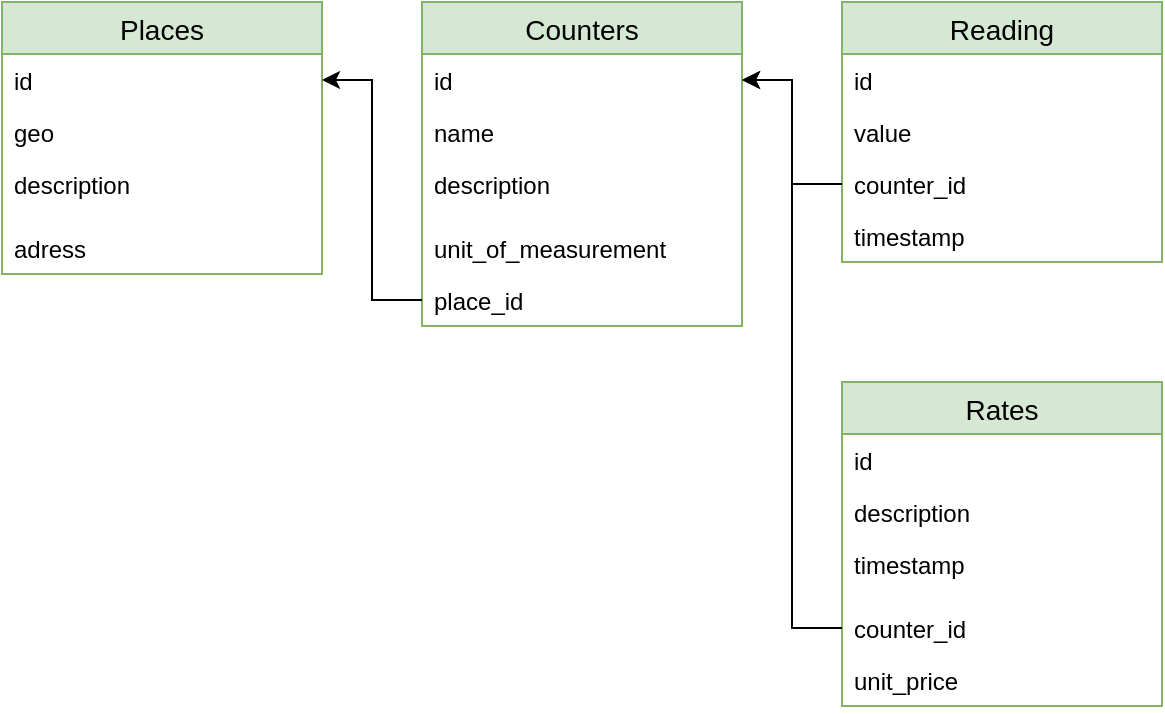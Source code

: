 <mxfile version="12.2.6" type="device" pages="1"><diagram id="1hAHfLcoenZLFduRCq6e" name="Page-1"><mxGraphModel dx="932" dy="504" grid="1" gridSize="10" guides="1" tooltips="1" connect="1" arrows="1" fold="1" page="1" pageScale="1" pageWidth="827" pageHeight="1169" math="0" shadow="0"><root><mxCell id="0"/><mxCell id="1" parent="0"/><mxCell id="2yrsbpwndIEj0kc4ND6d-1" value="Places" style="swimlane;fontStyle=0;childLayout=stackLayout;horizontal=1;startSize=26;fillColor=#d5e8d4;horizontalStack=0;resizeParent=1;resizeParentMax=0;resizeLast=0;collapsible=1;marginBottom=0;swimlaneFillColor=#ffffff;align=center;fontSize=14;strokeColor=#82b366;" parent="1" vertex="1"><mxGeometry x="50" y="40" width="160" height="136" as="geometry"/></mxCell><mxCell id="2yrsbpwndIEj0kc4ND6d-2" value="id&#10;" style="text;strokeColor=none;fillColor=none;spacingLeft=4;spacingRight=4;overflow=hidden;rotatable=0;points=[[0,0.5],[1,0.5]];portConstraint=eastwest;fontSize=12;" parent="2yrsbpwndIEj0kc4ND6d-1" vertex="1"><mxGeometry y="26" width="160" height="26" as="geometry"/></mxCell><mxCell id="2yrsbpwndIEj0kc4ND6d-3" value="geo&#10;" style="text;strokeColor=none;fillColor=none;spacingLeft=4;spacingRight=4;overflow=hidden;rotatable=0;points=[[0,0.5],[1,0.5]];portConstraint=eastwest;fontSize=12;" parent="2yrsbpwndIEj0kc4ND6d-1" vertex="1"><mxGeometry y="52" width="160" height="26" as="geometry"/></mxCell><mxCell id="2yrsbpwndIEj0kc4ND6d-4" value="description" style="text;strokeColor=none;fillColor=none;spacingLeft=4;spacingRight=4;overflow=hidden;rotatable=0;points=[[0,0.5],[1,0.5]];portConstraint=eastwest;fontSize=12;" parent="2yrsbpwndIEj0kc4ND6d-1" vertex="1"><mxGeometry y="78" width="160" height="32" as="geometry"/></mxCell><mxCell id="2yrsbpwndIEj0kc4ND6d-7" value="adress" style="text;strokeColor=none;fillColor=none;spacingLeft=4;spacingRight=4;overflow=hidden;rotatable=0;points=[[0,0.5],[1,0.5]];portConstraint=eastwest;fontSize=12;" parent="2yrsbpwndIEj0kc4ND6d-1" vertex="1"><mxGeometry y="110" width="160" height="26" as="geometry"/></mxCell><mxCell id="HDb2EIEsW-x8yxmhlbuM-1" value="Сounters" style="swimlane;fontStyle=0;childLayout=stackLayout;horizontal=1;startSize=26;fillColor=#d5e8d4;horizontalStack=0;resizeParent=1;resizeParentMax=0;resizeLast=0;collapsible=1;marginBottom=0;swimlaneFillColor=#ffffff;align=center;fontSize=14;strokeColor=#82b366;" vertex="1" parent="1"><mxGeometry x="260" y="40" width="160" height="162" as="geometry"/></mxCell><mxCell id="HDb2EIEsW-x8yxmhlbuM-2" value="id&#10;" style="text;strokeColor=none;fillColor=none;spacingLeft=4;spacingRight=4;overflow=hidden;rotatable=0;points=[[0,0.5],[1,0.5]];portConstraint=eastwest;fontSize=12;" vertex="1" parent="HDb2EIEsW-x8yxmhlbuM-1"><mxGeometry y="26" width="160" height="26" as="geometry"/></mxCell><mxCell id="HDb2EIEsW-x8yxmhlbuM-3" value="name" style="text;strokeColor=none;fillColor=none;spacingLeft=4;spacingRight=4;overflow=hidden;rotatable=0;points=[[0,0.5],[1,0.5]];portConstraint=eastwest;fontSize=12;" vertex="1" parent="HDb2EIEsW-x8yxmhlbuM-1"><mxGeometry y="52" width="160" height="26" as="geometry"/></mxCell><mxCell id="HDb2EIEsW-x8yxmhlbuM-4" value="description" style="text;strokeColor=none;fillColor=none;spacingLeft=4;spacingRight=4;overflow=hidden;rotatable=0;points=[[0,0.5],[1,0.5]];portConstraint=eastwest;fontSize=12;" vertex="1" parent="HDb2EIEsW-x8yxmhlbuM-1"><mxGeometry y="78" width="160" height="32" as="geometry"/></mxCell><mxCell id="HDb2EIEsW-x8yxmhlbuM-5" value="unit_of_measurement" style="text;strokeColor=none;fillColor=none;spacingLeft=4;spacingRight=4;overflow=hidden;rotatable=0;points=[[0,0.5],[1,0.5]];portConstraint=eastwest;fontSize=12;" vertex="1" parent="HDb2EIEsW-x8yxmhlbuM-1"><mxGeometry y="110" width="160" height="26" as="geometry"/></mxCell><mxCell id="HDb2EIEsW-x8yxmhlbuM-13" value="place_id" style="text;strokeColor=none;fillColor=none;spacingLeft=4;spacingRight=4;overflow=hidden;rotatable=0;points=[[0,0.5],[1,0.5]];portConstraint=eastwest;fontSize=12;" vertex="1" parent="HDb2EIEsW-x8yxmhlbuM-1"><mxGeometry y="136" width="160" height="26" as="geometry"/></mxCell><mxCell id="HDb2EIEsW-x8yxmhlbuM-8" value="Reading" style="swimlane;fontStyle=0;childLayout=stackLayout;horizontal=1;startSize=26;fillColor=#d5e8d4;horizontalStack=0;resizeParent=1;resizeParentMax=0;resizeLast=0;collapsible=1;marginBottom=0;swimlaneFillColor=#ffffff;align=center;fontSize=14;strokeColor=#82b366;" vertex="1" parent="1"><mxGeometry x="470" y="40" width="160" height="130" as="geometry"/></mxCell><mxCell id="HDb2EIEsW-x8yxmhlbuM-9" value="id&#10;" style="text;strokeColor=none;fillColor=none;spacingLeft=4;spacingRight=4;overflow=hidden;rotatable=0;points=[[0,0.5],[1,0.5]];portConstraint=eastwest;fontSize=12;" vertex="1" parent="HDb2EIEsW-x8yxmhlbuM-8"><mxGeometry y="26" width="160" height="26" as="geometry"/></mxCell><mxCell id="HDb2EIEsW-x8yxmhlbuM-15" value="value" style="text;strokeColor=none;fillColor=none;spacingLeft=4;spacingRight=4;overflow=hidden;rotatable=0;points=[[0,0.5],[1,0.5]];portConstraint=eastwest;fontSize=12;" vertex="1" parent="HDb2EIEsW-x8yxmhlbuM-8"><mxGeometry y="52" width="160" height="26" as="geometry"/></mxCell><mxCell id="HDb2EIEsW-x8yxmhlbuM-12" value="counter_id" style="text;strokeColor=none;fillColor=none;spacingLeft=4;spacingRight=4;overflow=hidden;rotatable=0;points=[[0,0.5],[1,0.5]];portConstraint=eastwest;fontSize=12;" vertex="1" parent="HDb2EIEsW-x8yxmhlbuM-8"><mxGeometry y="78" width="160" height="26" as="geometry"/></mxCell><mxCell id="HDb2EIEsW-x8yxmhlbuM-17" value="timestamp" style="text;strokeColor=none;fillColor=none;spacingLeft=4;spacingRight=4;overflow=hidden;rotatable=0;points=[[0,0.5],[1,0.5]];portConstraint=eastwest;fontSize=12;" vertex="1" parent="HDb2EIEsW-x8yxmhlbuM-8"><mxGeometry y="104" width="160" height="26" as="geometry"/></mxCell><mxCell id="HDb2EIEsW-x8yxmhlbuM-14" style="edgeStyle=orthogonalEdgeStyle;rounded=0;orthogonalLoop=1;jettySize=auto;html=1;exitX=0;exitY=0.5;exitDx=0;exitDy=0;entryX=1;entryY=0.5;entryDx=0;entryDy=0;" edge="1" parent="1" source="HDb2EIEsW-x8yxmhlbuM-13" target="2yrsbpwndIEj0kc4ND6d-2"><mxGeometry relative="1" as="geometry"/></mxCell><mxCell id="HDb2EIEsW-x8yxmhlbuM-16" style="edgeStyle=orthogonalEdgeStyle;rounded=0;orthogonalLoop=1;jettySize=auto;html=1;exitX=0;exitY=0.5;exitDx=0;exitDy=0;entryX=1;entryY=0.5;entryDx=0;entryDy=0;" edge="1" parent="1" source="HDb2EIEsW-x8yxmhlbuM-12" target="HDb2EIEsW-x8yxmhlbuM-2"><mxGeometry relative="1" as="geometry"/></mxCell><mxCell id="HDb2EIEsW-x8yxmhlbuM-18" value="Rates" style="swimlane;fontStyle=0;childLayout=stackLayout;horizontal=1;startSize=26;fillColor=#d5e8d4;horizontalStack=0;resizeParent=1;resizeParentMax=0;resizeLast=0;collapsible=1;marginBottom=0;swimlaneFillColor=#ffffff;align=center;fontSize=14;strokeColor=#82b366;" vertex="1" parent="1"><mxGeometry x="470" y="230" width="160" height="162" as="geometry"><mxRectangle x="470" y="230" width="70" height="26" as="alternateBounds"/></mxGeometry></mxCell><mxCell id="HDb2EIEsW-x8yxmhlbuM-19" value="id&#10;" style="text;strokeColor=none;fillColor=none;spacingLeft=4;spacingRight=4;overflow=hidden;rotatable=0;points=[[0,0.5],[1,0.5]];portConstraint=eastwest;fontSize=12;" vertex="1" parent="HDb2EIEsW-x8yxmhlbuM-18"><mxGeometry y="26" width="160" height="26" as="geometry"/></mxCell><mxCell id="HDb2EIEsW-x8yxmhlbuM-21" value="description" style="text;strokeColor=none;fillColor=none;spacingLeft=4;spacingRight=4;overflow=hidden;rotatable=0;points=[[0,0.5],[1,0.5]];portConstraint=eastwest;fontSize=12;" vertex="1" parent="HDb2EIEsW-x8yxmhlbuM-18"><mxGeometry y="52" width="160" height="26" as="geometry"/></mxCell><mxCell id="HDb2EIEsW-x8yxmhlbuM-20" value="timestamp" style="text;strokeColor=none;fillColor=none;spacingLeft=4;spacingRight=4;overflow=hidden;rotatable=0;points=[[0,0.5],[1,0.5]];portConstraint=eastwest;fontSize=12;" vertex="1" parent="HDb2EIEsW-x8yxmhlbuM-18"><mxGeometry y="78" width="160" height="32" as="geometry"/></mxCell><mxCell id="HDb2EIEsW-x8yxmhlbuM-22" value="counter_id" style="text;strokeColor=none;fillColor=none;spacingLeft=4;spacingRight=4;overflow=hidden;rotatable=0;points=[[0,0.5],[1,0.5]];portConstraint=eastwest;fontSize=12;" vertex="1" parent="HDb2EIEsW-x8yxmhlbuM-18"><mxGeometry y="110" width="160" height="26" as="geometry"/></mxCell><mxCell id="HDb2EIEsW-x8yxmhlbuM-24" value="unit_price" style="text;strokeColor=none;fillColor=none;spacingLeft=4;spacingRight=4;overflow=hidden;rotatable=0;points=[[0,0.5],[1,0.5]];portConstraint=eastwest;fontSize=12;" vertex="1" parent="HDb2EIEsW-x8yxmhlbuM-18"><mxGeometry y="136" width="160" height="26" as="geometry"/></mxCell><mxCell id="HDb2EIEsW-x8yxmhlbuM-25" style="edgeStyle=orthogonalEdgeStyle;rounded=0;orthogonalLoop=1;jettySize=auto;html=1;entryX=1;entryY=0.5;entryDx=0;entryDy=0;" edge="1" parent="1" source="HDb2EIEsW-x8yxmhlbuM-22" target="HDb2EIEsW-x8yxmhlbuM-2"><mxGeometry relative="1" as="geometry"/></mxCell></root></mxGraphModel></diagram></mxfile>